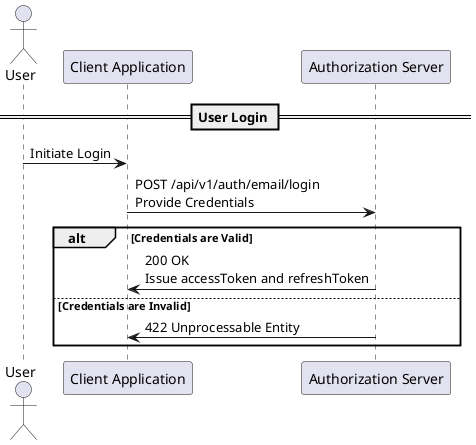 @startuml UserAuthenticationProfileSequenceDiagram
actor User
participant "Client Application" as Client
participant "Authorization Server" as AuthServer

== User Login ==
User -> Client: Initiate Login
Client -> AuthServer: POST /api/v1/auth/email/login\nProvide Credentials

alt Credentials are Valid
    AuthServer -> Client: 200 OK\nIssue accessToken and refreshToken
else Credentials are Invalid
    AuthServer -> Client: 422 Unprocessable Entity
end
@enduml
